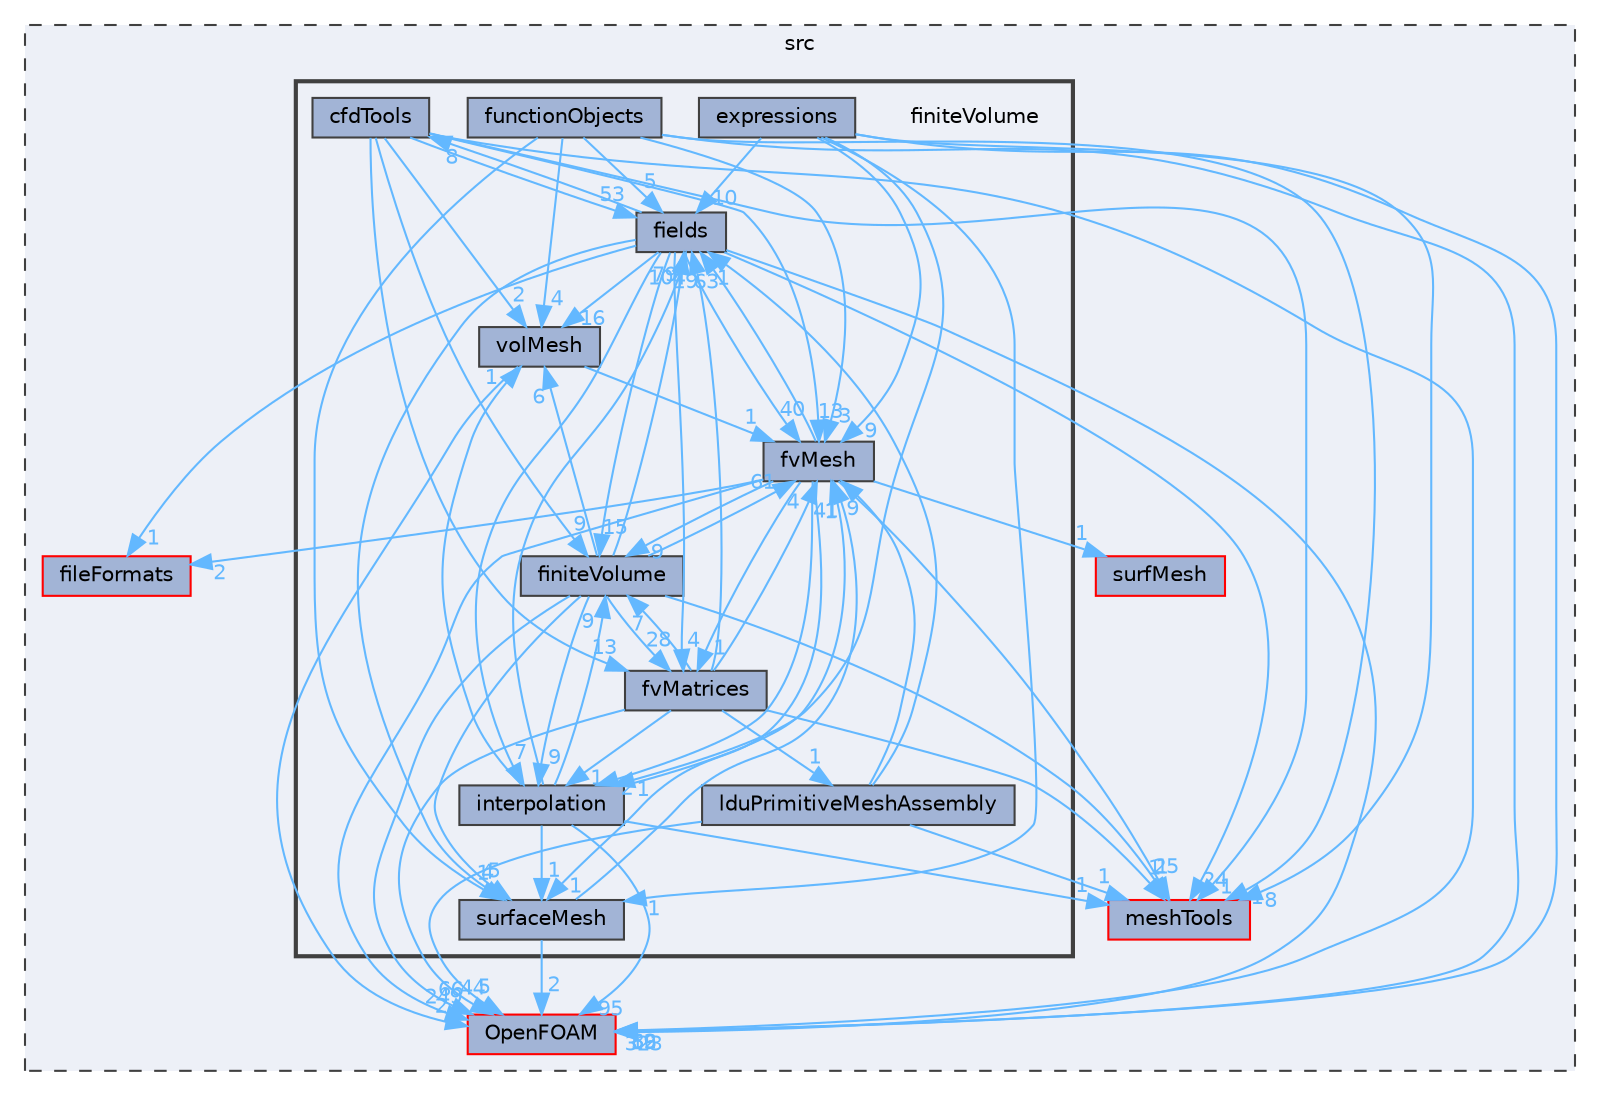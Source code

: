 digraph "src/finiteVolume"
{
 // LATEX_PDF_SIZE
  bgcolor="transparent";
  edge [fontname=Helvetica,fontsize=10,labelfontname=Helvetica,labelfontsize=10];
  node [fontname=Helvetica,fontsize=10,shape=box,height=0.2,width=0.4];
  compound=true
  subgraph clusterdir_68267d1309a1af8e8297ef4c3efbcdba {
    graph [ bgcolor="#edf0f7", pencolor="grey25", label="src", fontname=Helvetica,fontsize=10 style="filled,dashed", URL="dir_68267d1309a1af8e8297ef4c3efbcdba.html",tooltip=""]
  dir_0a88fe22feb23ce5f078a04a1df67721 [label="surfMesh", fillcolor="#a2b4d6", color="red", style="filled", URL="dir_0a88fe22feb23ce5f078a04a1df67721.html",tooltip=""];
  dir_ae30ad0bef50cf391b24c614251bb9fd [label="meshTools", fillcolor="#a2b4d6", color="red", style="filled", URL="dir_ae30ad0bef50cf391b24c614251bb9fd.html",tooltip=""];
  dir_b05602f37bb521a7142c0a3e200b5f35 [label="fileFormats", fillcolor="#a2b4d6", color="red", style="filled", URL="dir_b05602f37bb521a7142c0a3e200b5f35.html",tooltip=""];
  dir_c5473ff19b20e6ec4dfe5c310b3778a8 [label="OpenFOAM", fillcolor="#a2b4d6", color="red", style="filled", URL="dir_c5473ff19b20e6ec4dfe5c310b3778a8.html",tooltip=""];
  subgraph clusterdir_9bd15774b555cf7259a6fa18f99fe99b {
    graph [ bgcolor="#edf0f7", pencolor="grey25", label="", fontname=Helvetica,fontsize=10 style="filled,bold", URL="dir_9bd15774b555cf7259a6fa18f99fe99b.html",tooltip=""]
    dir_9bd15774b555cf7259a6fa18f99fe99b [shape=plaintext, label="finiteVolume"];
  dir_cc121c37a2300e902425728df0054672 [label="cfdTools", fillcolor="#a2b4d6", color="grey25", style="filled", URL="dir_cc121c37a2300e902425728df0054672.html",tooltip=""];
  dir_f31eeeddb3b7313615d9fc5a30556efd [label="expressions", fillcolor="#a2b4d6", color="grey25", style="filled", URL="dir_f31eeeddb3b7313615d9fc5a30556efd.html",tooltip=""];
  dir_25ab4a83a983f7bb7a38b7f63bb141b7 [label="fields", fillcolor="#a2b4d6", color="grey25", style="filled", URL="dir_25ab4a83a983f7bb7a38b7f63bb141b7.html",tooltip=""];
  dir_2ea871e4defbdbd60808750cae643c63 [label="finiteVolume", fillcolor="#a2b4d6", color="grey25", style="filled", URL="dir_2ea871e4defbdbd60808750cae643c63.html",tooltip=""];
  dir_931437ade13f2dce9ec0e9d87e341976 [label="functionObjects", fillcolor="#a2b4d6", color="grey25", style="filled", URL="dir_931437ade13f2dce9ec0e9d87e341976.html",tooltip=""];
  dir_5d57e3901430bcc99a7ddac11a899224 [label="fvMatrices", fillcolor="#a2b4d6", color="grey25", style="filled", URL="dir_5d57e3901430bcc99a7ddac11a899224.html",tooltip=""];
  dir_c382fa095c9c33d8673c0dd60aaef275 [label="fvMesh", fillcolor="#a2b4d6", color="grey25", style="filled", URL="dir_c382fa095c9c33d8673c0dd60aaef275.html",tooltip=""];
  dir_a586eb954e2e5e74ecf6fe95a2457777 [label="interpolation", fillcolor="#a2b4d6", color="grey25", style="filled", URL="dir_a586eb954e2e5e74ecf6fe95a2457777.html",tooltip=""];
  dir_f079b6889fb6f012a765794ab6576c44 [label="lduPrimitiveMeshAssembly", fillcolor="#a2b4d6", color="grey25", style="filled", URL="dir_f079b6889fb6f012a765794ab6576c44.html",tooltip=""];
  dir_fdafd3b59310328ee40a940c9419d4db [label="surfaceMesh", fillcolor="#a2b4d6", color="grey25", style="filled", URL="dir_fdafd3b59310328ee40a940c9419d4db.html",tooltip=""];
  dir_1a4209badf8dc5d7c181708103efea60 [label="volMesh", fillcolor="#a2b4d6", color="grey25", style="filled", URL="dir_1a4209badf8dc5d7c181708103efea60.html",tooltip=""];
  }
  }
  dir_cc121c37a2300e902425728df0054672->dir_25ab4a83a983f7bb7a38b7f63bb141b7 [headlabel="53", labeldistance=1.5 headhref="dir_000457_001332.html" href="dir_000457_001332.html" color="steelblue1" fontcolor="steelblue1"];
  dir_cc121c37a2300e902425728df0054672->dir_2ea871e4defbdbd60808750cae643c63 [headlabel="9", labeldistance=1.5 headhref="dir_000457_001388.html" href="dir_000457_001388.html" color="steelblue1" fontcolor="steelblue1"];
  dir_cc121c37a2300e902425728df0054672->dir_c5473ff19b20e6ec4dfe5c310b3778a8 [headlabel="82", labeldistance=1.5 headhref="dir_000457_002695.html" href="dir_000457_002695.html" color="steelblue1" fontcolor="steelblue1"];
  dir_cc121c37a2300e902425728df0054672->dir_5d57e3901430bcc99a7ddac11a899224 [headlabel="13", labeldistance=1.5 headhref="dir_000457_001542.html" href="dir_000457_001542.html" color="steelblue1" fontcolor="steelblue1"];
  dir_cc121c37a2300e902425728df0054672->dir_c382fa095c9c33d8673c0dd60aaef275 [headlabel="13", labeldistance=1.5 headhref="dir_000457_001544.html" href="dir_000457_001544.html" color="steelblue1" fontcolor="steelblue1"];
  dir_cc121c37a2300e902425728df0054672->dir_1a4209badf8dc5d7c181708103efea60 [headlabel="2", labeldistance=1.5 headhref="dir_000457_004299.html" href="dir_000457_004299.html" color="steelblue1" fontcolor="steelblue1"];
  dir_cc121c37a2300e902425728df0054672->dir_ae30ad0bef50cf391b24c614251bb9fd [headlabel="1", labeldistance=1.5 headhref="dir_000457_002382.html" href="dir_000457_002382.html" color="steelblue1" fontcolor="steelblue1"];
  dir_f31eeeddb3b7313615d9fc5a30556efd->dir_25ab4a83a983f7bb7a38b7f63bb141b7 [headlabel="10", labeldistance=1.5 headhref="dir_001207_001332.html" href="dir_001207_001332.html" color="steelblue1" fontcolor="steelblue1"];
  dir_f31eeeddb3b7313615d9fc5a30556efd->dir_ae30ad0bef50cf391b24c614251bb9fd [headlabel="8", labeldistance=1.5 headhref="dir_001207_002382.html" href="dir_001207_002382.html" color="steelblue1" fontcolor="steelblue1"];
  dir_f31eeeddb3b7313615d9fc5a30556efd->dir_c382fa095c9c33d8673c0dd60aaef275 [headlabel="9", labeldistance=1.5 headhref="dir_001207_001544.html" href="dir_001207_001544.html" color="steelblue1" fontcolor="steelblue1"];
  dir_f31eeeddb3b7313615d9fc5a30556efd->dir_c5473ff19b20e6ec4dfe5c310b3778a8 [headlabel="56", labeldistance=1.5 headhref="dir_001207_002695.html" href="dir_001207_002695.html" color="steelblue1" fontcolor="steelblue1"];
  dir_f31eeeddb3b7313615d9fc5a30556efd->dir_fdafd3b59310328ee40a940c9419d4db [headlabel="1", labeldistance=1.5 headhref="dir_001207_003854.html" href="dir_001207_003854.html" color="steelblue1" fontcolor="steelblue1"];
  dir_f31eeeddb3b7313615d9fc5a30556efd->dir_a586eb954e2e5e74ecf6fe95a2457777 [headlabel="1", labeldistance=1.5 headhref="dir_001207_001923.html" href="dir_001207_001923.html" color="steelblue1" fontcolor="steelblue1"];
  dir_25ab4a83a983f7bb7a38b7f63bb141b7->dir_1a4209badf8dc5d7c181708103efea60 [headlabel="16", labeldistance=1.5 headhref="dir_001332_004299.html" href="dir_001332_004299.html" color="steelblue1" fontcolor="steelblue1"];
  dir_25ab4a83a983f7bb7a38b7f63bb141b7->dir_2ea871e4defbdbd60808750cae643c63 [headlabel="15", labeldistance=1.5 headhref="dir_001332_001388.html" href="dir_001332_001388.html" color="steelblue1" fontcolor="steelblue1"];
  dir_25ab4a83a983f7bb7a38b7f63bb141b7->dir_5d57e3901430bcc99a7ddac11a899224 [headlabel="4", labeldistance=1.5 headhref="dir_001332_001542.html" href="dir_001332_001542.html" color="steelblue1" fontcolor="steelblue1"];
  dir_25ab4a83a983f7bb7a38b7f63bb141b7->dir_ae30ad0bef50cf391b24c614251bb9fd [headlabel="24", labeldistance=1.5 headhref="dir_001332_002382.html" href="dir_001332_002382.html" color="steelblue1" fontcolor="steelblue1"];
  dir_25ab4a83a983f7bb7a38b7f63bb141b7->dir_c382fa095c9c33d8673c0dd60aaef275 [headlabel="40", labeldistance=1.5 headhref="dir_001332_001544.html" href="dir_001332_001544.html" color="steelblue1" fontcolor="steelblue1"];
  dir_25ab4a83a983f7bb7a38b7f63bb141b7->dir_c5473ff19b20e6ec4dfe5c310b3778a8 [headlabel="323", labeldistance=1.5 headhref="dir_001332_002695.html" href="dir_001332_002695.html" color="steelblue1" fontcolor="steelblue1"];
  dir_25ab4a83a983f7bb7a38b7f63bb141b7->dir_fdafd3b59310328ee40a940c9419d4db [headlabel="4", labeldistance=1.5 headhref="dir_001332_003854.html" href="dir_001332_003854.html" color="steelblue1" fontcolor="steelblue1"];
  dir_25ab4a83a983f7bb7a38b7f63bb141b7->dir_cc121c37a2300e902425728df0054672 [headlabel="8", labeldistance=1.5 headhref="dir_001332_000457.html" href="dir_001332_000457.html" color="steelblue1" fontcolor="steelblue1"];
  dir_25ab4a83a983f7bb7a38b7f63bb141b7->dir_b05602f37bb521a7142c0a3e200b5f35 [headlabel="1", labeldistance=1.5 headhref="dir_001332_001353.html" href="dir_001332_001353.html" color="steelblue1" fontcolor="steelblue1"];
  dir_25ab4a83a983f7bb7a38b7f63bb141b7->dir_a586eb954e2e5e74ecf6fe95a2457777 [headlabel="7", labeldistance=1.5 headhref="dir_001332_001923.html" href="dir_001332_001923.html" color="steelblue1" fontcolor="steelblue1"];
  dir_2ea871e4defbdbd60808750cae643c63->dir_1a4209badf8dc5d7c181708103efea60 [headlabel="6", labeldistance=1.5 headhref="dir_001388_004299.html" href="dir_001388_004299.html" color="steelblue1" fontcolor="steelblue1"];
  dir_2ea871e4defbdbd60808750cae643c63->dir_25ab4a83a983f7bb7a38b7f63bb141b7 [headlabel="104", labeldistance=1.5 headhref="dir_001388_001332.html" href="dir_001388_001332.html" color="steelblue1" fontcolor="steelblue1"];
  dir_2ea871e4defbdbd60808750cae643c63->dir_5d57e3901430bcc99a7ddac11a899224 [headlabel="28", labeldistance=1.5 headhref="dir_001388_001542.html" href="dir_001388_001542.html" color="steelblue1" fontcolor="steelblue1"];
  dir_2ea871e4defbdbd60808750cae643c63->dir_a586eb954e2e5e74ecf6fe95a2457777 [headlabel="9", labeldistance=1.5 headhref="dir_001388_001923.html" href="dir_001388_001923.html" color="steelblue1" fontcolor="steelblue1"];
  dir_2ea871e4defbdbd60808750cae643c63->dir_c382fa095c9c33d8673c0dd60aaef275 [headlabel="61", labeldistance=1.5 headhref="dir_001388_001544.html" href="dir_001388_001544.html" color="steelblue1" fontcolor="steelblue1"];
  dir_2ea871e4defbdbd60808750cae643c63->dir_c5473ff19b20e6ec4dfe5c310b3778a8 [headlabel="66", labeldistance=1.5 headhref="dir_001388_002695.html" href="dir_001388_002695.html" color="steelblue1" fontcolor="steelblue1"];
  dir_2ea871e4defbdbd60808750cae643c63->dir_fdafd3b59310328ee40a940c9419d4db [headlabel="5", labeldistance=1.5 headhref="dir_001388_003854.html" href="dir_001388_003854.html" color="steelblue1" fontcolor="steelblue1"];
  dir_2ea871e4defbdbd60808750cae643c63->dir_ae30ad0bef50cf391b24c614251bb9fd [headlabel="1", labeldistance=1.5 headhref="dir_001388_002382.html" href="dir_001388_002382.html" color="steelblue1" fontcolor="steelblue1"];
  dir_931437ade13f2dce9ec0e9d87e341976->dir_1a4209badf8dc5d7c181708103efea60 [headlabel="4", labeldistance=1.5 headhref="dir_001519_004299.html" href="dir_001519_004299.html" color="steelblue1" fontcolor="steelblue1"];
  dir_931437ade13f2dce9ec0e9d87e341976->dir_25ab4a83a983f7bb7a38b7f63bb141b7 [headlabel="5", labeldistance=1.5 headhref="dir_001519_001332.html" href="dir_001519_001332.html" color="steelblue1" fontcolor="steelblue1"];
  dir_931437ade13f2dce9ec0e9d87e341976->dir_c382fa095c9c33d8673c0dd60aaef275 [headlabel="3", labeldistance=1.5 headhref="dir_001519_001544.html" href="dir_001519_001544.html" color="steelblue1" fontcolor="steelblue1"];
  dir_931437ade13f2dce9ec0e9d87e341976->dir_c5473ff19b20e6ec4dfe5c310b3778a8 [headlabel="19", labeldistance=1.5 headhref="dir_001519_002695.html" href="dir_001519_002695.html" color="steelblue1" fontcolor="steelblue1"];
  dir_931437ade13f2dce9ec0e9d87e341976->dir_fdafd3b59310328ee40a940c9419d4db [headlabel="1", labeldistance=1.5 headhref="dir_001519_003854.html" href="dir_001519_003854.html" color="steelblue1" fontcolor="steelblue1"];
  dir_931437ade13f2dce9ec0e9d87e341976->dir_ae30ad0bef50cf391b24c614251bb9fd [headlabel="1", labeldistance=1.5 headhref="dir_001519_002382.html" href="dir_001519_002382.html" color="steelblue1" fontcolor="steelblue1"];
  dir_5d57e3901430bcc99a7ddac11a899224->dir_25ab4a83a983f7bb7a38b7f63bb141b7 [headlabel="19", labeldistance=1.5 headhref="dir_001542_001332.html" href="dir_001542_001332.html" color="steelblue1" fontcolor="steelblue1"];
  dir_5d57e3901430bcc99a7ddac11a899224->dir_c382fa095c9c33d8673c0dd60aaef275 [headlabel="4", labeldistance=1.5 headhref="dir_001542_001544.html" href="dir_001542_001544.html" color="steelblue1" fontcolor="steelblue1"];
  dir_5d57e3901430bcc99a7ddac11a899224->dir_c5473ff19b20e6ec4dfe5c310b3778a8 [headlabel="44", labeldistance=1.5 headhref="dir_001542_002695.html" href="dir_001542_002695.html" color="steelblue1" fontcolor="steelblue1"];
  dir_5d57e3901430bcc99a7ddac11a899224->dir_f079b6889fb6f012a765794ab6576c44 [headlabel="1", labeldistance=1.5 headhref="dir_001542_002121.html" href="dir_001542_002121.html" color="steelblue1" fontcolor="steelblue1"];
  dir_5d57e3901430bcc99a7ddac11a899224->dir_ae30ad0bef50cf391b24c614251bb9fd [headlabel="1", labeldistance=1.5 headhref="dir_001542_002382.html" href="dir_001542_002382.html" color="steelblue1" fontcolor="steelblue1"];
  dir_5d57e3901430bcc99a7ddac11a899224->dir_2ea871e4defbdbd60808750cae643c63 [headlabel="7", labeldistance=1.5 headhref="dir_001542_001388.html" href="dir_001542_001388.html" color="steelblue1" fontcolor="steelblue1"];
  dir_5d57e3901430bcc99a7ddac11a899224->dir_a586eb954e2e5e74ecf6fe95a2457777 [headlabel="1", labeldistance=1.5 headhref="dir_001542_001923.html" href="dir_001542_001923.html" color="steelblue1" fontcolor="steelblue1"];
  dir_c382fa095c9c33d8673c0dd60aaef275->dir_0a88fe22feb23ce5f078a04a1df67721 [headlabel="1", labeldistance=1.5 headhref="dir_001544_003891.html" href="dir_001544_003891.html" color="steelblue1" fontcolor="steelblue1"];
  dir_c382fa095c9c33d8673c0dd60aaef275->dir_25ab4a83a983f7bb7a38b7f63bb141b7 [headlabel="63", labeldistance=1.5 headhref="dir_001544_001332.html" href="dir_001544_001332.html" color="steelblue1" fontcolor="steelblue1"];
  dir_c382fa095c9c33d8673c0dd60aaef275->dir_2ea871e4defbdbd60808750cae643c63 [headlabel="9", labeldistance=1.5 headhref="dir_001544_001388.html" href="dir_001544_001388.html" color="steelblue1" fontcolor="steelblue1"];
  dir_c382fa095c9c33d8673c0dd60aaef275->dir_5d57e3901430bcc99a7ddac11a899224 [headlabel="1", labeldistance=1.5 headhref="dir_001544_001542.html" href="dir_001544_001542.html" color="steelblue1" fontcolor="steelblue1"];
  dir_c382fa095c9c33d8673c0dd60aaef275->dir_a586eb954e2e5e74ecf6fe95a2457777 [headlabel="2", labeldistance=1.5 headhref="dir_001544_001923.html" href="dir_001544_001923.html" color="steelblue1" fontcolor="steelblue1"];
  dir_c382fa095c9c33d8673c0dd60aaef275->dir_ae30ad0bef50cf391b24c614251bb9fd [headlabel="25", labeldistance=1.5 headhref="dir_001544_002382.html" href="dir_001544_002382.html" color="steelblue1" fontcolor="steelblue1"];
  dir_c382fa095c9c33d8673c0dd60aaef275->dir_b05602f37bb521a7142c0a3e200b5f35 [headlabel="2", labeldistance=1.5 headhref="dir_001544_001353.html" href="dir_001544_001353.html" color="steelblue1" fontcolor="steelblue1"];
  dir_c382fa095c9c33d8673c0dd60aaef275->dir_c5473ff19b20e6ec4dfe5c310b3778a8 [headlabel="249", labeldistance=1.5 headhref="dir_001544_002695.html" href="dir_001544_002695.html" color="steelblue1" fontcolor="steelblue1"];
  dir_c382fa095c9c33d8673c0dd60aaef275->dir_fdafd3b59310328ee40a940c9419d4db [headlabel="1", labeldistance=1.5 headhref="dir_001544_003854.html" href="dir_001544_003854.html" color="steelblue1" fontcolor="steelblue1"];
  dir_a586eb954e2e5e74ecf6fe95a2457777->dir_1a4209badf8dc5d7c181708103efea60 [headlabel="1", labeldistance=1.5 headhref="dir_001923_004299.html" href="dir_001923_004299.html" color="steelblue1" fontcolor="steelblue1"];
  dir_a586eb954e2e5e74ecf6fe95a2457777->dir_25ab4a83a983f7bb7a38b7f63bb141b7 [headlabel="79", labeldistance=1.5 headhref="dir_001923_001332.html" href="dir_001923_001332.html" color="steelblue1" fontcolor="steelblue1"];
  dir_a586eb954e2e5e74ecf6fe95a2457777->dir_2ea871e4defbdbd60808750cae643c63 [headlabel="9", labeldistance=1.5 headhref="dir_001923_001388.html" href="dir_001923_001388.html" color="steelblue1" fontcolor="steelblue1"];
  dir_a586eb954e2e5e74ecf6fe95a2457777->dir_c382fa095c9c33d8673c0dd60aaef275 [headlabel="41", labeldistance=1.5 headhref="dir_001923_001544.html" href="dir_001923_001544.html" color="steelblue1" fontcolor="steelblue1"];
  dir_a586eb954e2e5e74ecf6fe95a2457777->dir_c5473ff19b20e6ec4dfe5c310b3778a8 [headlabel="95", labeldistance=1.5 headhref="dir_001923_002695.html" href="dir_001923_002695.html" color="steelblue1" fontcolor="steelblue1"];
  dir_a586eb954e2e5e74ecf6fe95a2457777->dir_fdafd3b59310328ee40a940c9419d4db [headlabel="1", labeldistance=1.5 headhref="dir_001923_003854.html" href="dir_001923_003854.html" color="steelblue1" fontcolor="steelblue1"];
  dir_a586eb954e2e5e74ecf6fe95a2457777->dir_ae30ad0bef50cf391b24c614251bb9fd [headlabel="1", labeldistance=1.5 headhref="dir_001923_002382.html" href="dir_001923_002382.html" color="steelblue1" fontcolor="steelblue1"];
  dir_f079b6889fb6f012a765794ab6576c44->dir_25ab4a83a983f7bb7a38b7f63bb141b7 [headlabel="1", labeldistance=1.5 headhref="dir_002121_001332.html" href="dir_002121_001332.html" color="steelblue1" fontcolor="steelblue1"];
  dir_f079b6889fb6f012a765794ab6576c44->dir_ae30ad0bef50cf391b24c614251bb9fd [headlabel="1", labeldistance=1.5 headhref="dir_002121_002382.html" href="dir_002121_002382.html" color="steelblue1" fontcolor="steelblue1"];
  dir_f079b6889fb6f012a765794ab6576c44->dir_c382fa095c9c33d8673c0dd60aaef275 [headlabel="9", labeldistance=1.5 headhref="dir_002121_001544.html" href="dir_002121_001544.html" color="steelblue1" fontcolor="steelblue1"];
  dir_f079b6889fb6f012a765794ab6576c44->dir_c5473ff19b20e6ec4dfe5c310b3778a8 [headlabel="5", labeldistance=1.5 headhref="dir_002121_002695.html" href="dir_002121_002695.html" color="steelblue1" fontcolor="steelblue1"];
  dir_fdafd3b59310328ee40a940c9419d4db->dir_c382fa095c9c33d8673c0dd60aaef275 [headlabel="1", labeldistance=1.5 headhref="dir_003854_001544.html" href="dir_003854_001544.html" color="steelblue1" fontcolor="steelblue1"];
  dir_fdafd3b59310328ee40a940c9419d4db->dir_c5473ff19b20e6ec4dfe5c310b3778a8 [headlabel="2", labeldistance=1.5 headhref="dir_003854_002695.html" href="dir_003854_002695.html" color="steelblue1" fontcolor="steelblue1"];
  dir_1a4209badf8dc5d7c181708103efea60->dir_c382fa095c9c33d8673c0dd60aaef275 [headlabel="1", labeldistance=1.5 headhref="dir_004299_001544.html" href="dir_004299_001544.html" color="steelblue1" fontcolor="steelblue1"];
  dir_1a4209badf8dc5d7c181708103efea60->dir_c5473ff19b20e6ec4dfe5c310b3778a8 [headlabel="2", labeldistance=1.5 headhref="dir_004299_002695.html" href="dir_004299_002695.html" color="steelblue1" fontcolor="steelblue1"];
}
